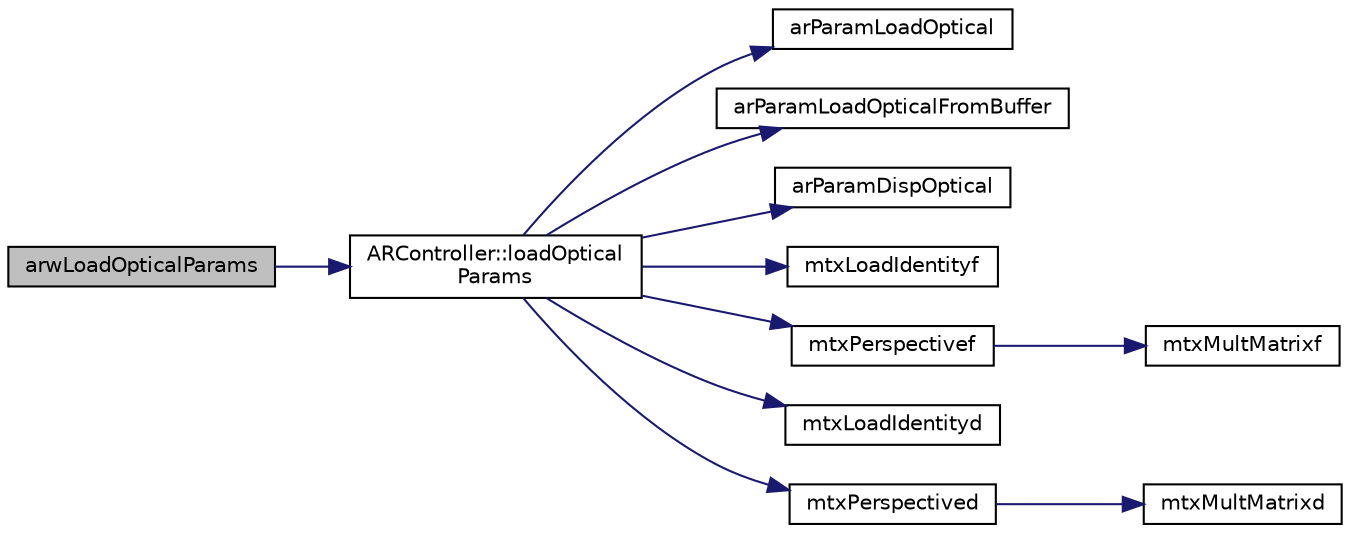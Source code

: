digraph "arwLoadOpticalParams"
{
 // INTERACTIVE_SVG=YES
  edge [fontname="Helvetica",fontsize="10",labelfontname="Helvetica",labelfontsize="10"];
  node [fontname="Helvetica",fontsize="10",shape=record];
  rankdir="LR";
  Node1 [label="arwLoadOpticalParams",height=0.2,width=0.4,color="black", fillcolor="grey75", style="filled", fontcolor="black"];
  Node1 -> Node2 [color="midnightblue",fontsize="10",style="solid",fontname="Helvetica"];
  Node2 [label="ARController::loadOptical\lParams",height=0.2,width=0.4,color="black", fillcolor="white", style="filled",URL="$class_a_r_controller.html#a2c9712e9b049884e165d58671cab7ad2",tooltip="Loads an optical parameters structure from file or from buffer. "];
  Node2 -> Node3 [color="midnightblue",fontsize="10",style="solid",fontname="Helvetica"];
  Node3 [label="arParamLoadOptical",height=0.2,width=0.4,color="black", fillcolor="white", style="filled",URL="$param_8h.html#a03e35c9acf94cd23eeab25815c310cad"];
  Node2 -> Node4 [color="midnightblue",fontsize="10",style="solid",fontname="Helvetica"];
  Node4 [label="arParamLoadOpticalFromBuffer",height=0.2,width=0.4,color="black", fillcolor="white", style="filled",URL="$param_8h.html#a6457409f7308cea3b0818cc3941fbb96"];
  Node2 -> Node5 [color="midnightblue",fontsize="10",style="solid",fontname="Helvetica"];
  Node5 [label="arParamDispOptical",height=0.2,width=0.4,color="black", fillcolor="white", style="filled",URL="$param_8h.html#a30181600758bb1a05334af96f16b5210"];
  Node2 -> Node6 [color="midnightblue",fontsize="10",style="solid",fontname="Helvetica"];
  Node6 [label="mtxLoadIdentityf",height=0.2,width=0.4,color="black", fillcolor="white", style="filled",URL="$mtx_8h.html#a5c1425e406e6be39c3e0255ba324b6d2"];
  Node2 -> Node7 [color="midnightblue",fontsize="10",style="solid",fontname="Helvetica"];
  Node7 [label="mtxPerspectivef",height=0.2,width=0.4,color="black", fillcolor="white", style="filled",URL="$mtx_8h.html#aed5ebe5a63efc9a61a51880bf58e47e5"];
  Node7 -> Node8 [color="midnightblue",fontsize="10",style="solid",fontname="Helvetica"];
  Node8 [label="mtxMultMatrixf",height=0.2,width=0.4,color="black", fillcolor="white", style="filled",URL="$mtx_8c.html#af377adb88126f1b018b6be776c49cf35"];
  Node2 -> Node9 [color="midnightblue",fontsize="10",style="solid",fontname="Helvetica"];
  Node9 [label="mtxLoadIdentityd",height=0.2,width=0.4,color="black", fillcolor="white", style="filled",URL="$mtx_8h.html#aedae765555fd3cbbe784ebc2a588fdd8"];
  Node2 -> Node10 [color="midnightblue",fontsize="10",style="solid",fontname="Helvetica"];
  Node10 [label="mtxPerspectived",height=0.2,width=0.4,color="black", fillcolor="white", style="filled",URL="$mtx_8h.html#a81515ddf0090813c266d75f0fbb107a0"];
  Node10 -> Node11 [color="midnightblue",fontsize="10",style="solid",fontname="Helvetica"];
  Node11 [label="mtxMultMatrixd",height=0.2,width=0.4,color="black", fillcolor="white", style="filled",URL="$mtx_8c.html#a46f08e4d7a5d5cc03290d3a166b723d0"];
}
